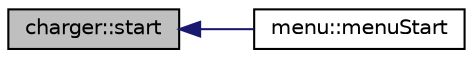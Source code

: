 digraph "charger::start"
{
  edge [fontname="Helvetica",fontsize="10",labelfontname="Helvetica",labelfontsize="10"];
  node [fontname="Helvetica",fontsize="10",shape=record];
  rankdir="LR";
  Node39 [label="charger::start",height=0.2,width=0.4,color="black", fillcolor="grey75", style="filled", fontcolor="black"];
  Node39 -> Node40 [dir="back",color="midnightblue",fontsize="10",style="solid",fontname="Helvetica"];
  Node40 [label="menu::menuStart",height=0.2,width=0.4,color="black", fillcolor="white", style="filled",URL="$classmenu.html#a0f6aa4e91d4c67fdb426e9d44d9ed177",tooltip="lance le menu "];
}
